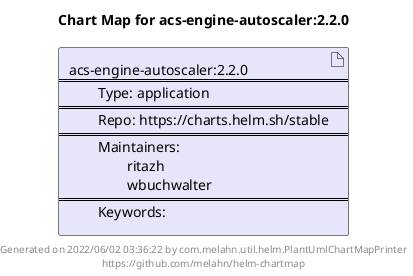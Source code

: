 @startuml
skinparam linetype ortho
skinparam backgroundColor white
skinparam usecaseBorderColor black
skinparam usecaseArrowColor LightSlateGray
skinparam artifactBorderColor black
skinparam artifactArrowColor LightSlateGray

title Chart Map for acs-engine-autoscaler:2.2.0

'There is one referenced Helm Chart
artifact "acs-engine-autoscaler:2.2.0\n====\n\tType: application\n====\n\tRepo: https://charts.helm.sh/stable\n====\n\tMaintainers: \n\t\tritazh\n\t\twbuchwalter\n====\n\tKeywords: " as acs_engine_autoscaler_2_2_0 #Lavender

'There are 0 referenced Docker Images

'Chart Dependencies

center footer Generated on 2022/06/02 03:36:22 by com.melahn.util.helm.PlantUmlChartMapPrinter\nhttps://github.com/melahn/helm-chartmap
@enduml
